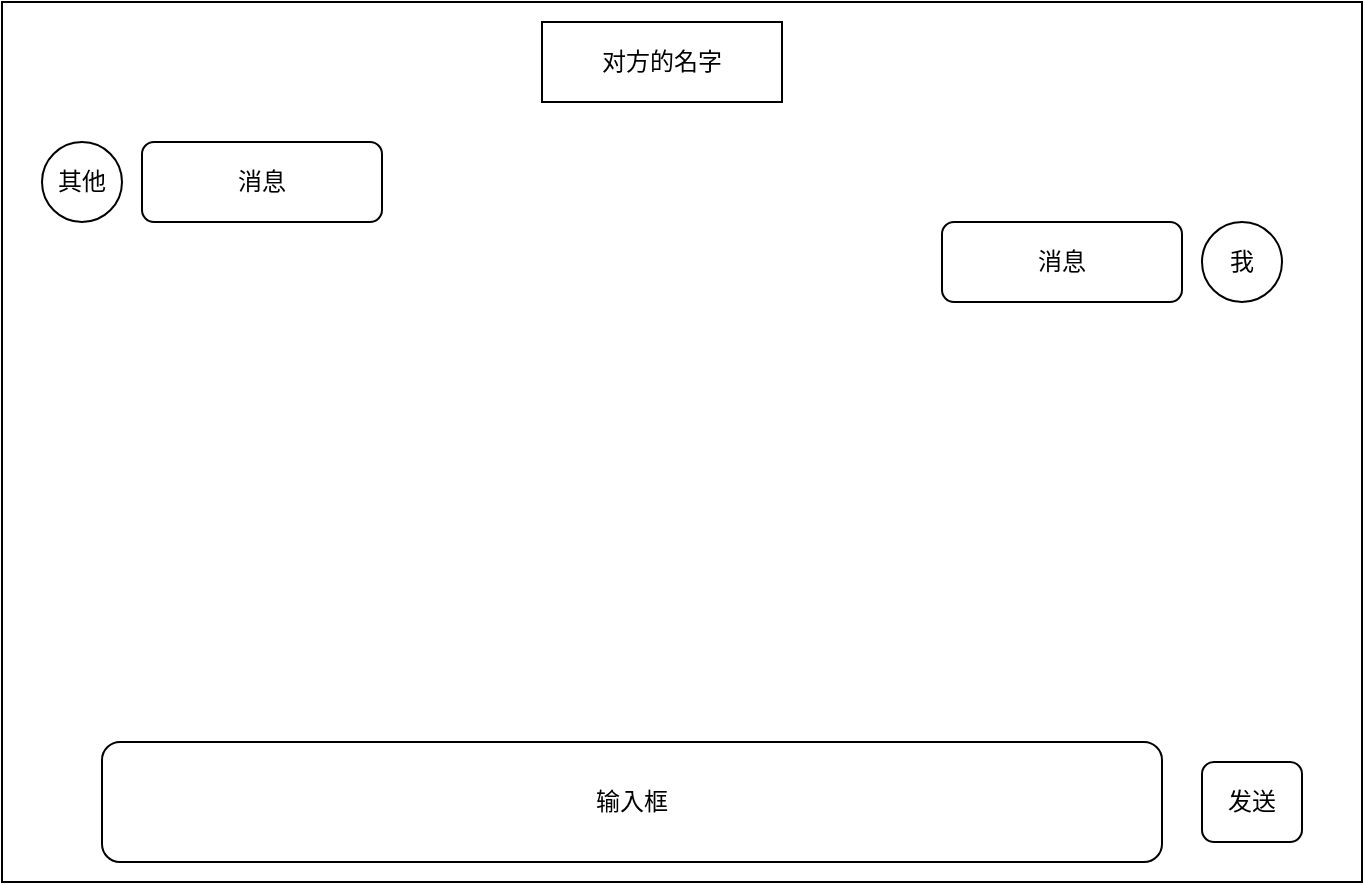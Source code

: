 <mxfile>
    <diagram id="FUvy7_6NKgnli6QbKez2" name="第 1 页">
        <mxGraphModel dx="2944" dy="2016" grid="1" gridSize="10" guides="1" tooltips="1" connect="1" arrows="1" fold="1" page="1" pageScale="1" pageWidth="827" pageHeight="1169" math="0" shadow="0">
            <root>
                <mxCell id="0"/>
                <mxCell id="1" parent="0"/>
                <mxCell id="2" value="" style="rounded=0;whiteSpace=wrap;html=1;" vertex="1" parent="1">
                    <mxGeometry x="60" y="40" width="680" height="440" as="geometry"/>
                </mxCell>
                <mxCell id="3" value="输入框" style="rounded=1;whiteSpace=wrap;html=1;" vertex="1" parent="1">
                    <mxGeometry x="110" y="410" width="530" height="60" as="geometry"/>
                </mxCell>
                <mxCell id="4" value="发送" style="rounded=1;whiteSpace=wrap;html=1;" vertex="1" parent="1">
                    <mxGeometry x="660" y="420" width="50" height="40" as="geometry"/>
                </mxCell>
                <mxCell id="6" value="其他" style="ellipse;whiteSpace=wrap;html=1;aspect=fixed;" vertex="1" parent="1">
                    <mxGeometry x="80" y="110" width="40" height="40" as="geometry"/>
                </mxCell>
                <mxCell id="10" value="我" style="ellipse;whiteSpace=wrap;html=1;aspect=fixed;" vertex="1" parent="1">
                    <mxGeometry x="660" y="150" width="40" height="40" as="geometry"/>
                </mxCell>
                <mxCell id="11" value="消息" style="rounded=1;whiteSpace=wrap;html=1;" vertex="1" parent="1">
                    <mxGeometry x="130" y="110" width="120" height="40" as="geometry"/>
                </mxCell>
                <mxCell id="12" value="消息" style="rounded=1;whiteSpace=wrap;html=1;" vertex="1" parent="1">
                    <mxGeometry x="530" y="150" width="120" height="40" as="geometry"/>
                </mxCell>
                <mxCell id="14" value="对方的名字" style="rounded=0;whiteSpace=wrap;html=1;" vertex="1" parent="1">
                    <mxGeometry x="330" y="50" width="120" height="40" as="geometry"/>
                </mxCell>
            </root>
        </mxGraphModel>
    </diagram>
</mxfile>